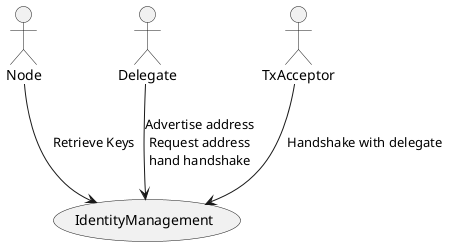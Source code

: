 @startuml

Node --> (IdentityManagement) : Retrieve Keys

Delegate --> (IdentityManagement) : Advertise address\nRequest address\nhand handshake

TxAcceptor --> (IdentityManagement) : Handshake with delegate

@enduml